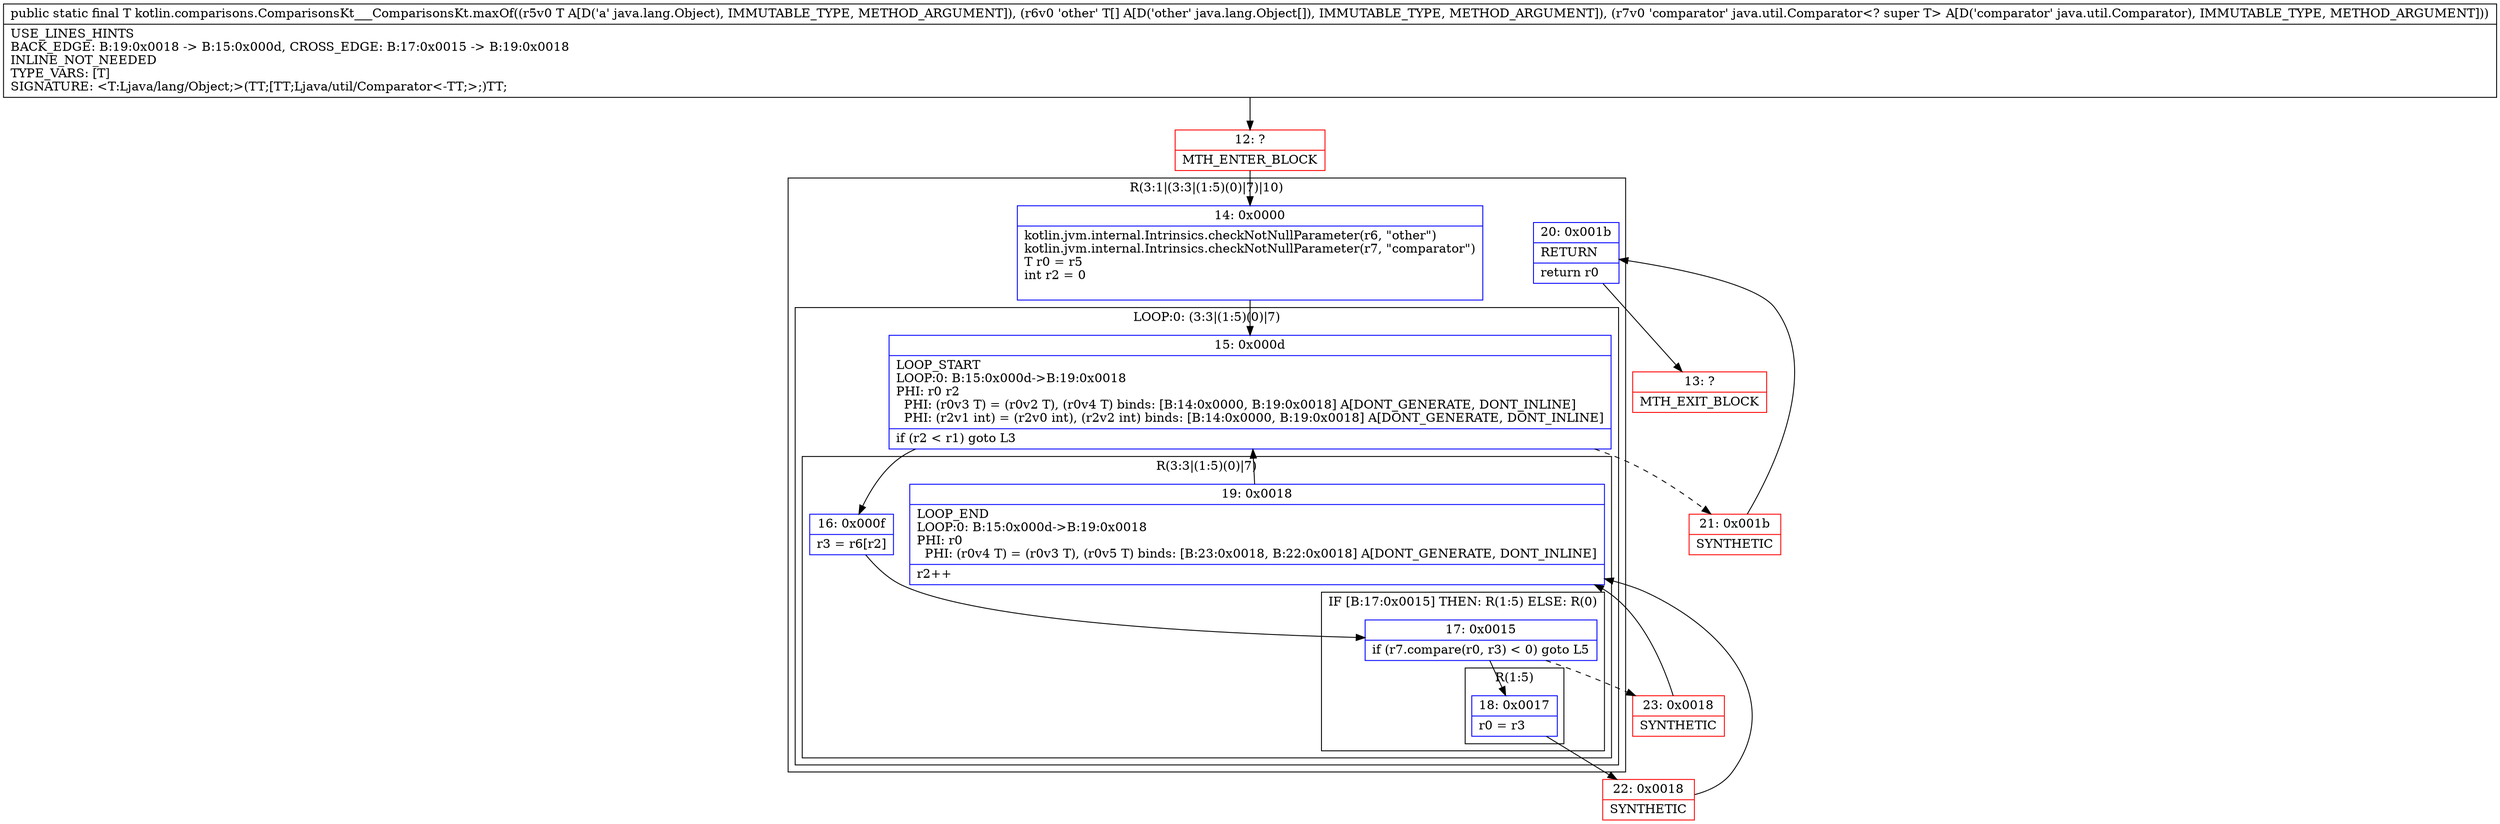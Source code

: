 digraph "CFG forkotlin.comparisons.ComparisonsKt___ComparisonsKt.maxOf(Ljava\/lang\/Object;[Ljava\/lang\/Object;Ljava\/util\/Comparator;)Ljava\/lang\/Object;" {
subgraph cluster_Region_304063172 {
label = "R(3:1|(3:3|(1:5)(0)|7)|10)";
node [shape=record,color=blue];
Node_14 [shape=record,label="{14\:\ 0x0000|kotlin.jvm.internal.Intrinsics.checkNotNullParameter(r6, \"other\")\lkotlin.jvm.internal.Intrinsics.checkNotNullParameter(r7, \"comparator\")\lT r0 = r5\lint r2 = 0\l\l}"];
subgraph cluster_LoopRegion_200564708 {
label = "LOOP:0: (3:3|(1:5)(0)|7)";
node [shape=record,color=blue];
Node_15 [shape=record,label="{15\:\ 0x000d|LOOP_START\lLOOP:0: B:15:0x000d\-\>B:19:0x0018\lPHI: r0 r2 \l  PHI: (r0v3 T) = (r0v2 T), (r0v4 T) binds: [B:14:0x0000, B:19:0x0018] A[DONT_GENERATE, DONT_INLINE]\l  PHI: (r2v1 int) = (r2v0 int), (r2v2 int) binds: [B:14:0x0000, B:19:0x0018] A[DONT_GENERATE, DONT_INLINE]\l|if (r2 \< r1) goto L3\l}"];
subgraph cluster_Region_1355574724 {
label = "R(3:3|(1:5)(0)|7)";
node [shape=record,color=blue];
Node_16 [shape=record,label="{16\:\ 0x000f|r3 = r6[r2]\l}"];
subgraph cluster_IfRegion_1255594006 {
label = "IF [B:17:0x0015] THEN: R(1:5) ELSE: R(0)";
node [shape=record,color=blue];
Node_17 [shape=record,label="{17\:\ 0x0015|if (r7.compare(r0, r3) \< 0) goto L5\l}"];
subgraph cluster_Region_999104851 {
label = "R(1:5)";
node [shape=record,color=blue];
Node_18 [shape=record,label="{18\:\ 0x0017|r0 = r3\l}"];
}
subgraph cluster_Region_1593681791 {
label = "R(0)";
node [shape=record,color=blue];
}
}
Node_19 [shape=record,label="{19\:\ 0x0018|LOOP_END\lLOOP:0: B:15:0x000d\-\>B:19:0x0018\lPHI: r0 \l  PHI: (r0v4 T) = (r0v3 T), (r0v5 T) binds: [B:23:0x0018, B:22:0x0018] A[DONT_GENERATE, DONT_INLINE]\l|r2++\l}"];
}
}
Node_20 [shape=record,label="{20\:\ 0x001b|RETURN\l|return r0\l}"];
}
Node_12 [shape=record,color=red,label="{12\:\ ?|MTH_ENTER_BLOCK\l}"];
Node_22 [shape=record,color=red,label="{22\:\ 0x0018|SYNTHETIC\l}"];
Node_23 [shape=record,color=red,label="{23\:\ 0x0018|SYNTHETIC\l}"];
Node_21 [shape=record,color=red,label="{21\:\ 0x001b|SYNTHETIC\l}"];
Node_13 [shape=record,color=red,label="{13\:\ ?|MTH_EXIT_BLOCK\l}"];
MethodNode[shape=record,label="{public static final T kotlin.comparisons.ComparisonsKt___ComparisonsKt.maxOf((r5v0 T A[D('a' java.lang.Object), IMMUTABLE_TYPE, METHOD_ARGUMENT]), (r6v0 'other' T[] A[D('other' java.lang.Object[]), IMMUTABLE_TYPE, METHOD_ARGUMENT]), (r7v0 'comparator' java.util.Comparator\<? super T\> A[D('comparator' java.util.Comparator), IMMUTABLE_TYPE, METHOD_ARGUMENT]))  | USE_LINES_HINTS\lBACK_EDGE: B:19:0x0018 \-\> B:15:0x000d, CROSS_EDGE: B:17:0x0015 \-\> B:19:0x0018\lINLINE_NOT_NEEDED\lTYPE_VARS: [T]\lSIGNATURE: \<T:Ljava\/lang\/Object;\>(TT;[TT;Ljava\/util\/Comparator\<\-TT;\>;)TT;\l}"];
MethodNode -> Node_12;Node_14 -> Node_15;
Node_15 -> Node_16;
Node_15 -> Node_21[style=dashed];
Node_16 -> Node_17;
Node_17 -> Node_18;
Node_17 -> Node_23[style=dashed];
Node_18 -> Node_22;
Node_19 -> Node_15;
Node_20 -> Node_13;
Node_12 -> Node_14;
Node_22 -> Node_19;
Node_23 -> Node_19;
Node_21 -> Node_20;
}

